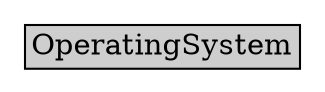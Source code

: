 digraph OperatingSystem {
	graph [rankdir=LR];
	node [label="\N"];
	graph [bb="0,0,144,36"];
	OperatingSystem [label=<<table BORDER="0" CELLBORDER="1" CELLSPACING="0"> <tr > <td BGCOLOR="#CECECE" HREF="#" TITLE="The OperatingSystem class describes the operating system running on a System. The definition is identical to the Application class (Section 3.17.1). ">OperatingSystem</td> </tr>" %</table>>, shape=plaintext, pos="72,18", width=2, height="0.5"];
}
